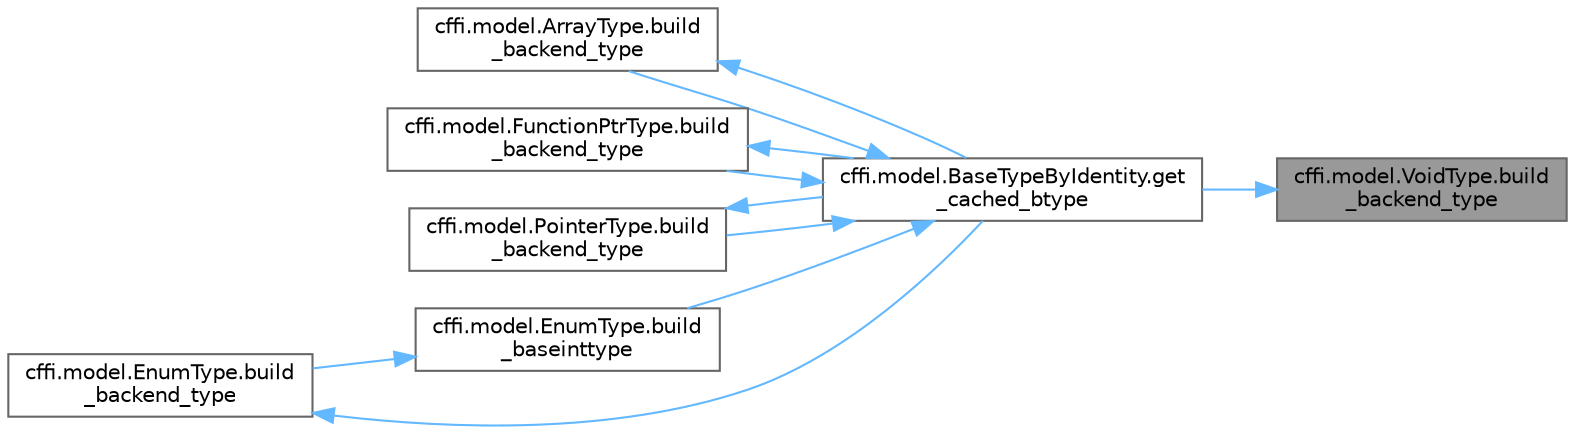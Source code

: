 digraph "cffi.model.VoidType.build_backend_type"
{
 // LATEX_PDF_SIZE
  bgcolor="transparent";
  edge [fontname=Helvetica,fontsize=10,labelfontname=Helvetica,labelfontsize=10];
  node [fontname=Helvetica,fontsize=10,shape=box,height=0.2,width=0.4];
  rankdir="RL";
  Node1 [id="Node000001",label="cffi.model.VoidType.build\l_backend_type",height=0.2,width=0.4,color="gray40", fillcolor="grey60", style="filled", fontcolor="black",tooltip=" "];
  Node1 -> Node2 [id="edge1_Node000001_Node000002",dir="back",color="steelblue1",style="solid",tooltip=" "];
  Node2 [id="Node000002",label="cffi.model.BaseTypeByIdentity.get\l_cached_btype",height=0.2,width=0.4,color="grey40", fillcolor="white", style="filled",URL="$classcffi_1_1model_1_1_base_type_by_identity.html#a95c748bcf370cdb1a55ae29c95bb01dc",tooltip=" "];
  Node2 -> Node3 [id="edge2_Node000002_Node000003",dir="back",color="steelblue1",style="solid",tooltip=" "];
  Node3 [id="Node000003",label="cffi.model.ArrayType.build\l_backend_type",height=0.2,width=0.4,color="grey40", fillcolor="white", style="filled",URL="$classcffi_1_1model_1_1_array_type.html#ab1bf9b41b5139d730aafc23d27d71316",tooltip=" "];
  Node3 -> Node2 [id="edge3_Node000003_Node000002",dir="back",color="steelblue1",style="solid",tooltip=" "];
  Node2 -> Node4 [id="edge4_Node000002_Node000004",dir="back",color="steelblue1",style="solid",tooltip=" "];
  Node4 [id="Node000004",label="cffi.model.FunctionPtrType.build\l_backend_type",height=0.2,width=0.4,color="grey40", fillcolor="white", style="filled",URL="$classcffi_1_1model_1_1_function_ptr_type.html#a6ecb2b2c5d0ca96ff63185042b7165b9",tooltip=" "];
  Node4 -> Node2 [id="edge5_Node000004_Node000002",dir="back",color="steelblue1",style="solid",tooltip=" "];
  Node2 -> Node5 [id="edge6_Node000002_Node000005",dir="back",color="steelblue1",style="solid",tooltip=" "];
  Node5 [id="Node000005",label="cffi.model.PointerType.build\l_backend_type",height=0.2,width=0.4,color="grey40", fillcolor="white", style="filled",URL="$classcffi_1_1model_1_1_pointer_type.html#a440d41bc9ee99d0da3704e5908af3109",tooltip=" "];
  Node5 -> Node2 [id="edge7_Node000005_Node000002",dir="back",color="steelblue1",style="solid",tooltip=" "];
  Node2 -> Node6 [id="edge8_Node000002_Node000006",dir="back",color="steelblue1",style="solid",tooltip=" "];
  Node6 [id="Node000006",label="cffi.model.EnumType.build\l_baseinttype",height=0.2,width=0.4,color="grey40", fillcolor="white", style="filled",URL="$classcffi_1_1model_1_1_enum_type.html#a7df63fd5c2daec6baa9156b59136f415",tooltip=" "];
  Node6 -> Node7 [id="edge9_Node000006_Node000007",dir="back",color="steelblue1",style="solid",tooltip=" "];
  Node7 [id="Node000007",label="cffi.model.EnumType.build\l_backend_type",height=0.2,width=0.4,color="grey40", fillcolor="white", style="filled",URL="$classcffi_1_1model_1_1_enum_type.html#af1663f2a58d6276d1ba973fd3dc02562",tooltip=" "];
  Node7 -> Node2 [id="edge10_Node000007_Node000002",dir="back",color="steelblue1",style="solid",tooltip=" "];
}
